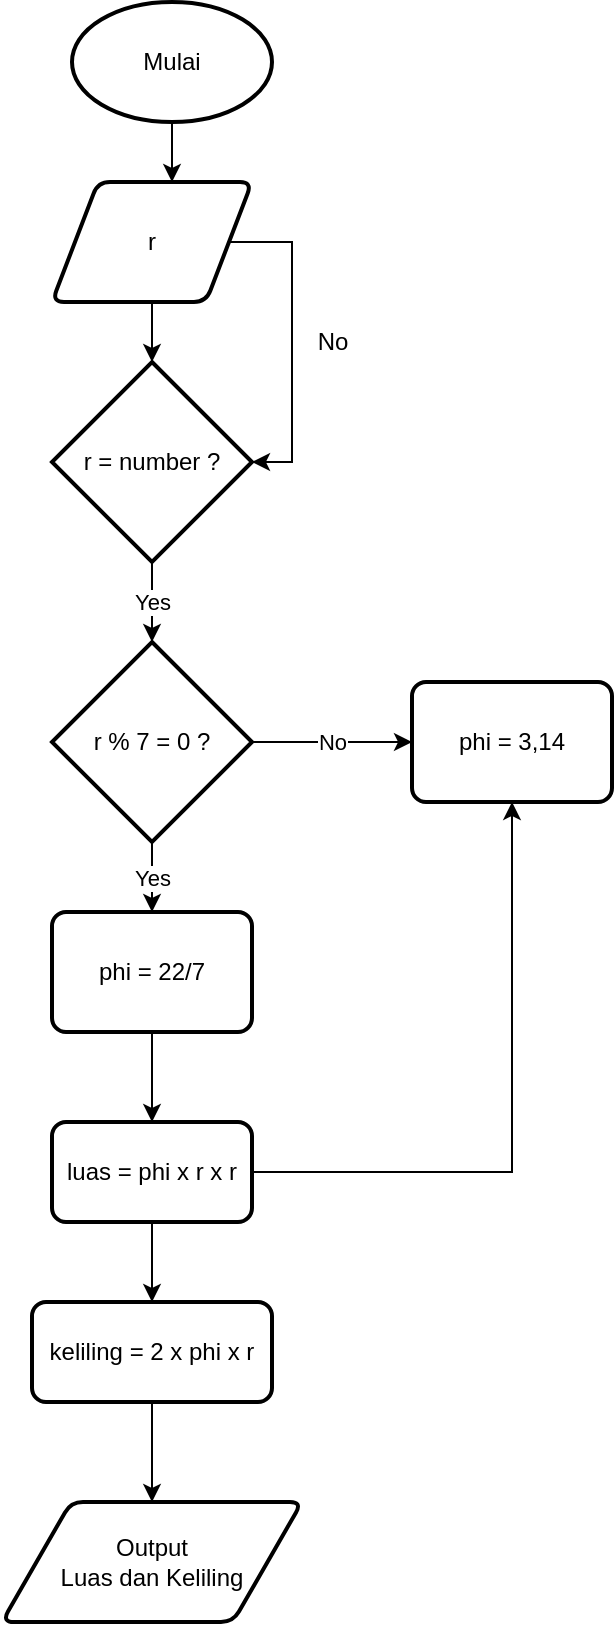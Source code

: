<mxfile version="16.2.6" type="device"><diagram id="AI2vJWbQeFkByrW-EkvG" name="Page-1"><mxGraphModel dx="1210" dy="695" grid="1" gridSize="10" guides="1" tooltips="1" connect="1" arrows="1" fold="1" page="1" pageScale="1" pageWidth="827" pageHeight="1169" math="0" shadow="0"><root><mxCell id="0"/><mxCell id="1" parent="0"/><mxCell id="6fCoeuKv9XTF0nGBTwVl-17" style="edgeStyle=orthogonalEdgeStyle;rounded=0;orthogonalLoop=1;jettySize=auto;html=1;exitX=0.5;exitY=1;exitDx=0;exitDy=0;exitPerimeter=0;entryX=0.6;entryY=0;entryDx=0;entryDy=0;entryPerimeter=0;" parent="1" source="6fCoeuKv9XTF0nGBTwVl-1" target="6fCoeuKv9XTF0nGBTwVl-2" edge="1"><mxGeometry relative="1" as="geometry"/></mxCell><mxCell id="6fCoeuKv9XTF0nGBTwVl-1" value="Mulai" style="strokeWidth=2;html=1;shape=mxgraph.flowchart.start_1;whiteSpace=wrap;" parent="1" vertex="1"><mxGeometry x="230" y="100" width="100" height="60" as="geometry"/></mxCell><mxCell id="6fCoeuKv9XTF0nGBTwVl-16" style="edgeStyle=orthogonalEdgeStyle;rounded=0;orthogonalLoop=1;jettySize=auto;html=1;exitX=0.5;exitY=1;exitDx=0;exitDy=0;entryX=0.5;entryY=0;entryDx=0;entryDy=0;entryPerimeter=0;" parent="1" source="6fCoeuKv9XTF0nGBTwVl-2" target="6fCoeuKv9XTF0nGBTwVl-3" edge="1"><mxGeometry relative="1" as="geometry"/></mxCell><mxCell id="6fCoeuKv9XTF0nGBTwVl-18" style="edgeStyle=orthogonalEdgeStyle;rounded=0;orthogonalLoop=1;jettySize=auto;html=1;exitX=1;exitY=0.5;exitDx=0;exitDy=0;entryX=1;entryY=0.5;entryDx=0;entryDy=0;entryPerimeter=0;" parent="1" source="6fCoeuKv9XTF0nGBTwVl-2" target="6fCoeuKv9XTF0nGBTwVl-3" edge="1"><mxGeometry relative="1" as="geometry"><mxPoint x="360" y="330" as="targetPoint"/><Array as="points"><mxPoint x="340" y="220"/><mxPoint x="340" y="330"/></Array></mxGeometry></mxCell><mxCell id="6fCoeuKv9XTF0nGBTwVl-2" value="r" style="shape=parallelogram;html=1;strokeWidth=2;perimeter=parallelogramPerimeter;whiteSpace=wrap;rounded=1;arcSize=12;size=0.23;" parent="1" vertex="1"><mxGeometry x="220" y="190" width="100" height="60" as="geometry"/></mxCell><mxCell id="6fCoeuKv9XTF0nGBTwVl-15" value="Yes" style="edgeStyle=orthogonalEdgeStyle;rounded=0;orthogonalLoop=1;jettySize=auto;html=1;exitX=0.5;exitY=1;exitDx=0;exitDy=0;exitPerimeter=0;entryX=0.5;entryY=0;entryDx=0;entryDy=0;entryPerimeter=0;" parent="1" source="6fCoeuKv9XTF0nGBTwVl-3" target="6fCoeuKv9XTF0nGBTwVl-4" edge="1"><mxGeometry relative="1" as="geometry"/></mxCell><mxCell id="6fCoeuKv9XTF0nGBTwVl-3" value="r = number ?" style="strokeWidth=2;html=1;shape=mxgraph.flowchart.decision;whiteSpace=wrap;" parent="1" vertex="1"><mxGeometry x="220" y="280" width="100" height="100" as="geometry"/></mxCell><mxCell id="6fCoeuKv9XTF0nGBTwVl-13" value="Yes" style="edgeStyle=orthogonalEdgeStyle;rounded=0;orthogonalLoop=1;jettySize=auto;html=1;exitX=0.5;exitY=1;exitDx=0;exitDy=0;exitPerimeter=0;entryX=0.5;entryY=0;entryDx=0;entryDy=0;" parent="1" source="6fCoeuKv9XTF0nGBTwVl-4" target="6fCoeuKv9XTF0nGBTwVl-5" edge="1"><mxGeometry relative="1" as="geometry"/></mxCell><mxCell id="6fCoeuKv9XTF0nGBTwVl-14" value="No" style="edgeStyle=orthogonalEdgeStyle;rounded=0;orthogonalLoop=1;jettySize=auto;html=1;exitX=1;exitY=0.5;exitDx=0;exitDy=0;exitPerimeter=0;entryX=0;entryY=0.5;entryDx=0;entryDy=0;" parent="1" source="6fCoeuKv9XTF0nGBTwVl-4" target="6fCoeuKv9XTF0nGBTwVl-6" edge="1"><mxGeometry relative="1" as="geometry"/></mxCell><mxCell id="6fCoeuKv9XTF0nGBTwVl-4" value="r % 7 = 0 ?" style="strokeWidth=2;html=1;shape=mxgraph.flowchart.decision;whiteSpace=wrap;" parent="1" vertex="1"><mxGeometry x="220" y="420" width="100" height="100" as="geometry"/></mxCell><mxCell id="6fCoeuKv9XTF0nGBTwVl-12" style="edgeStyle=orthogonalEdgeStyle;rounded=0;orthogonalLoop=1;jettySize=auto;html=1;exitX=0.5;exitY=1;exitDx=0;exitDy=0;entryX=0.5;entryY=0;entryDx=0;entryDy=0;" parent="1" source="6fCoeuKv9XTF0nGBTwVl-5" target="6fCoeuKv9XTF0nGBTwVl-7" edge="1"><mxGeometry relative="1" as="geometry"/></mxCell><mxCell id="6fCoeuKv9XTF0nGBTwVl-5" value="phi = 22/7" style="rounded=1;whiteSpace=wrap;html=1;absoluteArcSize=1;arcSize=14;strokeWidth=2;" parent="1" vertex="1"><mxGeometry x="220" y="555" width="100" height="60" as="geometry"/></mxCell><mxCell id="6fCoeuKv9XTF0nGBTwVl-6" value="phi = 3,14" style="rounded=1;whiteSpace=wrap;html=1;absoluteArcSize=1;arcSize=14;strokeWidth=2;" parent="1" vertex="1"><mxGeometry x="400" y="440" width="100" height="60" as="geometry"/></mxCell><mxCell id="6fCoeuKv9XTF0nGBTwVl-11" style="edgeStyle=orthogonalEdgeStyle;rounded=0;orthogonalLoop=1;jettySize=auto;html=1;exitX=0.5;exitY=1;exitDx=0;exitDy=0;entryX=0.5;entryY=0;entryDx=0;entryDy=0;" parent="1" source="6fCoeuKv9XTF0nGBTwVl-7" target="6fCoeuKv9XTF0nGBTwVl-8" edge="1"><mxGeometry relative="1" as="geometry"/></mxCell><mxCell id="6fCoeuKv9XTF0nGBTwVl-21" style="edgeStyle=orthogonalEdgeStyle;rounded=0;orthogonalLoop=1;jettySize=auto;html=1;exitX=1;exitY=0.5;exitDx=0;exitDy=0;entryX=0.5;entryY=1;entryDx=0;entryDy=0;" parent="1" source="6fCoeuKv9XTF0nGBTwVl-7" target="6fCoeuKv9XTF0nGBTwVl-6" edge="1"><mxGeometry relative="1" as="geometry"/></mxCell><mxCell id="6fCoeuKv9XTF0nGBTwVl-7" value="luas = phi x r x r" style="rounded=1;whiteSpace=wrap;html=1;absoluteArcSize=1;arcSize=14;strokeWidth=2;" parent="1" vertex="1"><mxGeometry x="220" y="660" width="100" height="50" as="geometry"/></mxCell><mxCell id="6fCoeuKv9XTF0nGBTwVl-10" style="edgeStyle=orthogonalEdgeStyle;rounded=0;orthogonalLoop=1;jettySize=auto;html=1;exitX=0.5;exitY=1;exitDx=0;exitDy=0;" parent="1" source="6fCoeuKv9XTF0nGBTwVl-8" target="6fCoeuKv9XTF0nGBTwVl-9" edge="1"><mxGeometry relative="1" as="geometry"/></mxCell><mxCell id="6fCoeuKv9XTF0nGBTwVl-8" value="keliling = 2 x phi x r" style="rounded=1;whiteSpace=wrap;html=1;absoluteArcSize=1;arcSize=14;strokeWidth=2;" parent="1" vertex="1"><mxGeometry x="210" y="750" width="120" height="50" as="geometry"/></mxCell><mxCell id="6fCoeuKv9XTF0nGBTwVl-9" value="Output&lt;br&gt;Luas dan Keliling" style="shape=parallelogram;html=1;strokeWidth=2;perimeter=parallelogramPerimeter;whiteSpace=wrap;rounded=1;arcSize=12;size=0.23;" parent="1" vertex="1"><mxGeometry x="195" y="850" width="150" height="60" as="geometry"/></mxCell><mxCell id="6fCoeuKv9XTF0nGBTwVl-19" value="No" style="text;html=1;align=center;verticalAlign=middle;resizable=0;points=[];autosize=1;strokeColor=none;fillColor=none;" parent="1" vertex="1"><mxGeometry x="345" y="260" width="30" height="20" as="geometry"/></mxCell></root></mxGraphModel></diagram></mxfile>